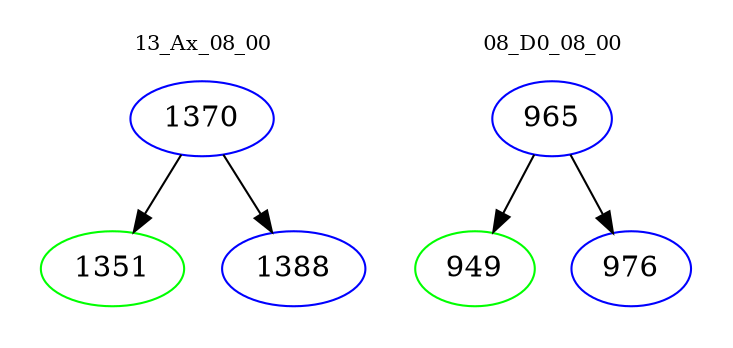 digraph{
subgraph cluster_0 {
color = white
label = "13_Ax_08_00";
fontsize=10;
T0_1370 [label="1370", color="blue"]
T0_1370 -> T0_1351 [color="black"]
T0_1351 [label="1351", color="green"]
T0_1370 -> T0_1388 [color="black"]
T0_1388 [label="1388", color="blue"]
}
subgraph cluster_1 {
color = white
label = "08_D0_08_00";
fontsize=10;
T1_965 [label="965", color="blue"]
T1_965 -> T1_949 [color="black"]
T1_949 [label="949", color="green"]
T1_965 -> T1_976 [color="black"]
T1_976 [label="976", color="blue"]
}
}

